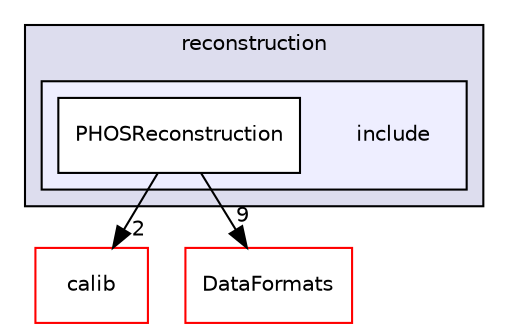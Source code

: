 digraph "/home/travis/build/AliceO2Group/AliceO2/Detectors/PHOS/reconstruction/include" {
  bgcolor=transparent;
  compound=true
  node [ fontsize="10", fontname="Helvetica"];
  edge [ labelfontsize="10", labelfontname="Helvetica"];
  subgraph clusterdir_da16e9ad2b18bb132f2d9a9746692e88 {
    graph [ bgcolor="#ddddee", pencolor="black", label="reconstruction" fontname="Helvetica", fontsize="10", URL="dir_da16e9ad2b18bb132f2d9a9746692e88.html"]
  subgraph clusterdir_31b4a6c34d54b2347b970402ffd45e26 {
    graph [ bgcolor="#eeeeff", pencolor="black", label="" URL="dir_31b4a6c34d54b2347b970402ffd45e26.html"];
    dir_31b4a6c34d54b2347b970402ffd45e26 [shape=plaintext label="include"];
    dir_6eae14b033f2ceabd5b808883edf11bd [shape=box label="PHOSReconstruction" color="black" fillcolor="white" style="filled" URL="dir_6eae14b033f2ceabd5b808883edf11bd.html"];
  }
  }
  dir_f8d0b672e09eeb12dbd411d9fb531afa [shape=box label="calib" color="red" URL="dir_f8d0b672e09eeb12dbd411d9fb531afa.html"];
  dir_2171f7ec022c5423887b07c69b2f5b48 [shape=box label="DataFormats" color="red" URL="dir_2171f7ec022c5423887b07c69b2f5b48.html"];
  dir_6eae14b033f2ceabd5b808883edf11bd->dir_f8d0b672e09eeb12dbd411d9fb531afa [headlabel="2", labeldistance=1.5 headhref="dir_000385_000371.html"];
  dir_6eae14b033f2ceabd5b808883edf11bd->dir_2171f7ec022c5423887b07c69b2f5b48 [headlabel="9", labeldistance=1.5 headhref="dir_000385_000090.html"];
}

